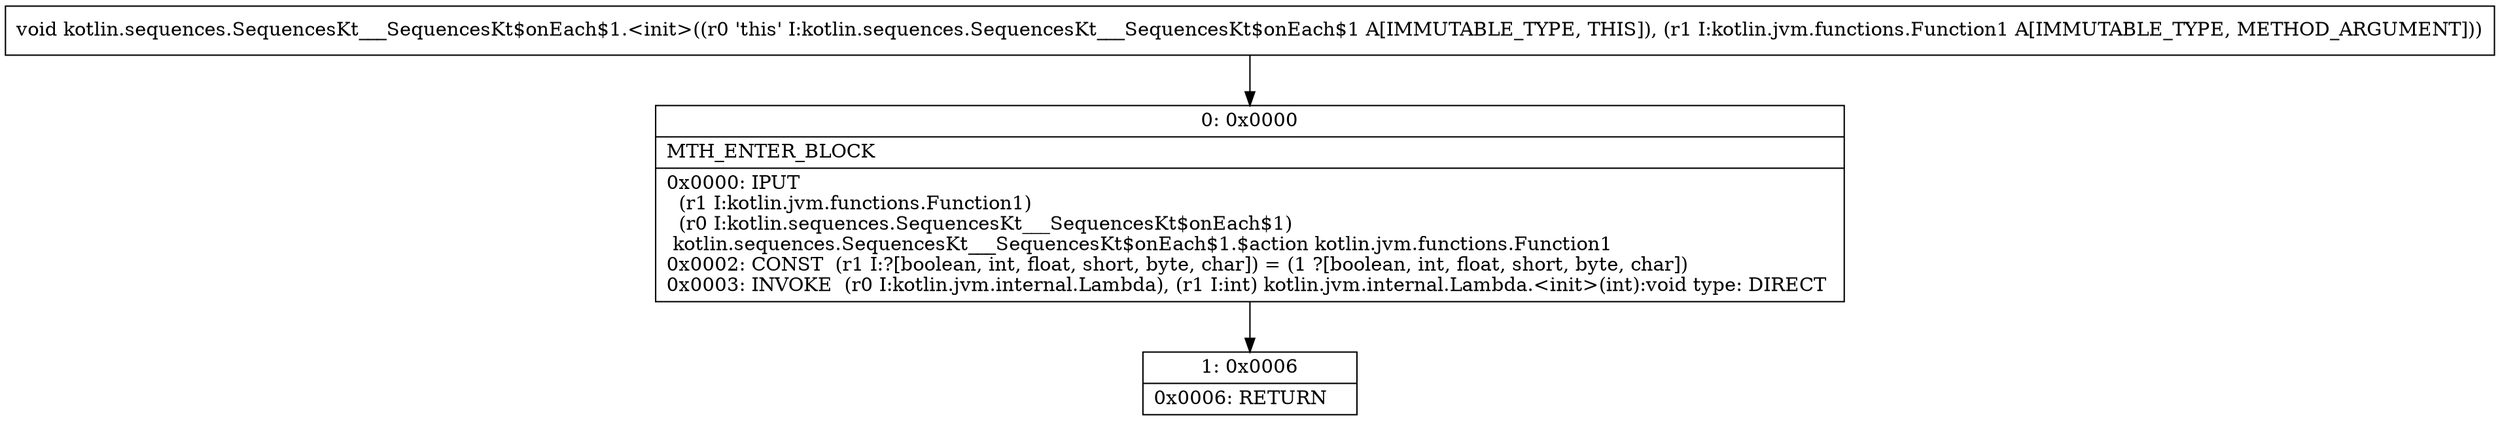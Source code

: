 digraph "CFG forkotlin.sequences.SequencesKt___SequencesKt$onEach$1.\<init\>(Lkotlin\/jvm\/functions\/Function1;)V" {
Node_0 [shape=record,label="{0\:\ 0x0000|MTH_ENTER_BLOCK\l|0x0000: IPUT  \l  (r1 I:kotlin.jvm.functions.Function1)\l  (r0 I:kotlin.sequences.SequencesKt___SequencesKt$onEach$1)\l kotlin.sequences.SequencesKt___SequencesKt$onEach$1.$action kotlin.jvm.functions.Function1 \l0x0002: CONST  (r1 I:?[boolean, int, float, short, byte, char]) = (1 ?[boolean, int, float, short, byte, char]) \l0x0003: INVOKE  (r0 I:kotlin.jvm.internal.Lambda), (r1 I:int) kotlin.jvm.internal.Lambda.\<init\>(int):void type: DIRECT \l}"];
Node_1 [shape=record,label="{1\:\ 0x0006|0x0006: RETURN   \l}"];
MethodNode[shape=record,label="{void kotlin.sequences.SequencesKt___SequencesKt$onEach$1.\<init\>((r0 'this' I:kotlin.sequences.SequencesKt___SequencesKt$onEach$1 A[IMMUTABLE_TYPE, THIS]), (r1 I:kotlin.jvm.functions.Function1 A[IMMUTABLE_TYPE, METHOD_ARGUMENT])) }"];
MethodNode -> Node_0;
Node_0 -> Node_1;
}

